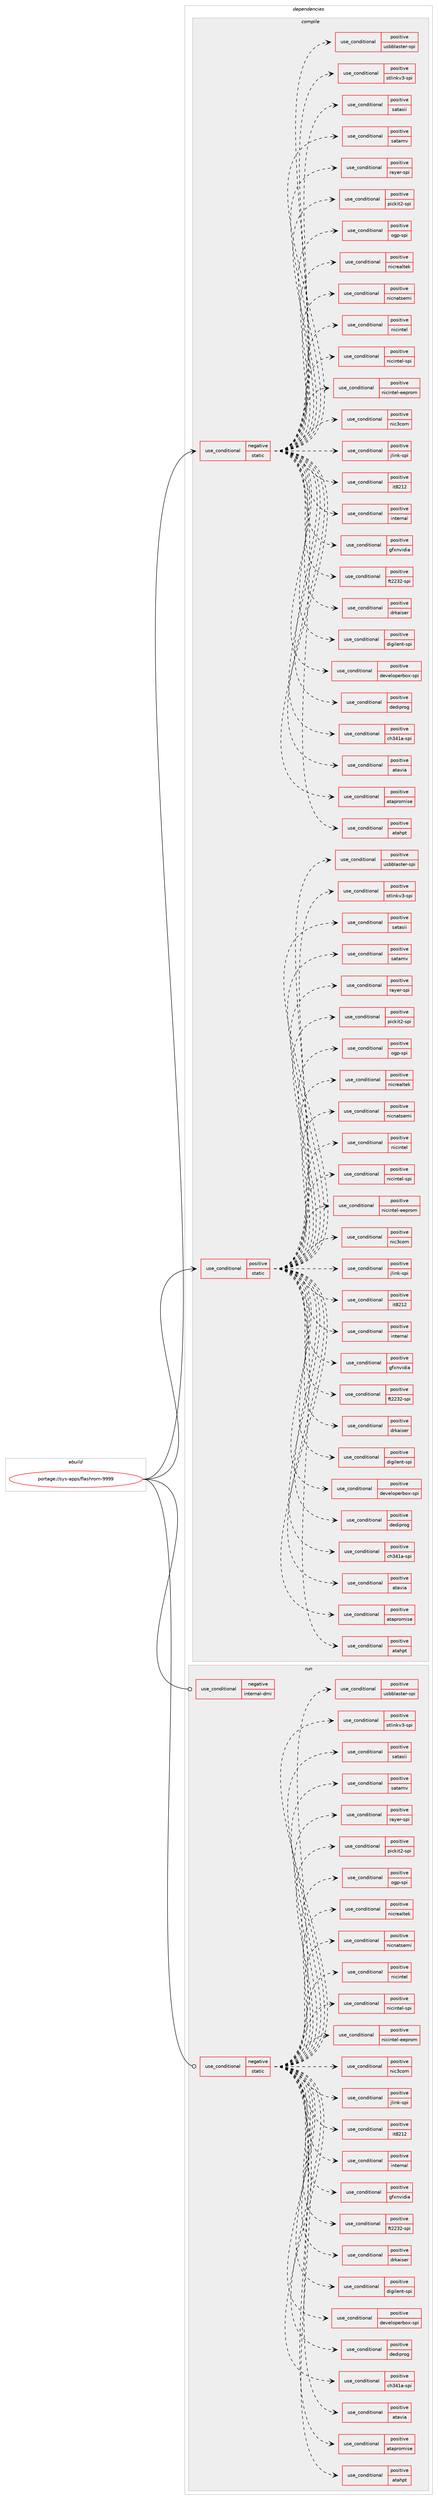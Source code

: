 digraph prolog {

# *************
# Graph options
# *************

newrank=true;
concentrate=true;
compound=true;
graph [rankdir=LR,fontname=Helvetica,fontsize=10,ranksep=1.5];#, ranksep=2.5, nodesep=0.2];
edge  [arrowhead=vee];
node  [fontname=Helvetica,fontsize=10];

# **********
# The ebuild
# **********

subgraph cluster_leftcol {
color=gray;
rank=same;
label=<<i>ebuild</i>>;
id [label="portage://sys-apps/flashrom-9999", color=red, width=4, href="../sys-apps/flashrom-9999.svg"];
}

# ****************
# The dependencies
# ****************

subgraph cluster_midcol {
color=gray;
label=<<i>dependencies</i>>;
subgraph cluster_compile {
fillcolor="#eeeeee";
style=filled;
label=<<i>compile</i>>;
subgraph cond219 {
dependency414 [label=<<TABLE BORDER="0" CELLBORDER="1" CELLSPACING="0" CELLPADDING="4"><TR><TD ROWSPAN="3" CELLPADDING="10">use_conditional</TD></TR><TR><TD>negative</TD></TR><TR><TD>static</TD></TR></TABLE>>, shape=none, color=red];
subgraph cond220 {
dependency415 [label=<<TABLE BORDER="0" CELLBORDER="1" CELLSPACING="0" CELLPADDING="4"><TR><TD ROWSPAN="3" CELLPADDING="10">use_conditional</TD></TR><TR><TD>positive</TD></TR><TR><TD>atahpt</TD></TR></TABLE>>, shape=none, color=red];
# *** BEGIN UNKNOWN DEPENDENCY TYPE (TODO) ***
# dependency415 -> package_dependency(portage://sys-apps/flashrom-9999,install,no,sys-apps,pciutils,none,[,,],[],[])
# *** END UNKNOWN DEPENDENCY TYPE (TODO) ***

}
dependency414:e -> dependency415:w [weight=20,style="dashed",arrowhead="vee"];
subgraph cond221 {
dependency416 [label=<<TABLE BORDER="0" CELLBORDER="1" CELLSPACING="0" CELLPADDING="4"><TR><TD ROWSPAN="3" CELLPADDING="10">use_conditional</TD></TR><TR><TD>positive</TD></TR><TR><TD>atapromise</TD></TR></TABLE>>, shape=none, color=red];
# *** BEGIN UNKNOWN DEPENDENCY TYPE (TODO) ***
# dependency416 -> package_dependency(portage://sys-apps/flashrom-9999,install,no,sys-apps,pciutils,none,[,,],[],[])
# *** END UNKNOWN DEPENDENCY TYPE (TODO) ***

}
dependency414:e -> dependency416:w [weight=20,style="dashed",arrowhead="vee"];
subgraph cond222 {
dependency417 [label=<<TABLE BORDER="0" CELLBORDER="1" CELLSPACING="0" CELLPADDING="4"><TR><TD ROWSPAN="3" CELLPADDING="10">use_conditional</TD></TR><TR><TD>positive</TD></TR><TR><TD>atavia</TD></TR></TABLE>>, shape=none, color=red];
# *** BEGIN UNKNOWN DEPENDENCY TYPE (TODO) ***
# dependency417 -> package_dependency(portage://sys-apps/flashrom-9999,install,no,sys-apps,pciutils,none,[,,],[],[])
# *** END UNKNOWN DEPENDENCY TYPE (TODO) ***

}
dependency414:e -> dependency417:w [weight=20,style="dashed",arrowhead="vee"];
subgraph cond223 {
dependency418 [label=<<TABLE BORDER="0" CELLBORDER="1" CELLSPACING="0" CELLPADDING="4"><TR><TD ROWSPAN="3" CELLPADDING="10">use_conditional</TD></TR><TR><TD>positive</TD></TR><TR><TD>ch341a-spi</TD></TR></TABLE>>, shape=none, color=red];
# *** BEGIN UNKNOWN DEPENDENCY TYPE (TODO) ***
# dependency418 -> package_dependency(portage://sys-apps/flashrom-9999,install,no,virtual,libusb,none,[,,],[slot(1)],[])
# *** END UNKNOWN DEPENDENCY TYPE (TODO) ***

}
dependency414:e -> dependency418:w [weight=20,style="dashed",arrowhead="vee"];
subgraph cond224 {
dependency419 [label=<<TABLE BORDER="0" CELLBORDER="1" CELLSPACING="0" CELLPADDING="4"><TR><TD ROWSPAN="3" CELLPADDING="10">use_conditional</TD></TR><TR><TD>positive</TD></TR><TR><TD>dediprog</TD></TR></TABLE>>, shape=none, color=red];
# *** BEGIN UNKNOWN DEPENDENCY TYPE (TODO) ***
# dependency419 -> package_dependency(portage://sys-apps/flashrom-9999,install,no,virtual,libusb,none,[,,],[slot(1)],[])
# *** END UNKNOWN DEPENDENCY TYPE (TODO) ***

}
dependency414:e -> dependency419:w [weight=20,style="dashed",arrowhead="vee"];
subgraph cond225 {
dependency420 [label=<<TABLE BORDER="0" CELLBORDER="1" CELLSPACING="0" CELLPADDING="4"><TR><TD ROWSPAN="3" CELLPADDING="10">use_conditional</TD></TR><TR><TD>positive</TD></TR><TR><TD>developerbox-spi</TD></TR></TABLE>>, shape=none, color=red];
# *** BEGIN UNKNOWN DEPENDENCY TYPE (TODO) ***
# dependency420 -> package_dependency(portage://sys-apps/flashrom-9999,install,no,virtual,libusb,none,[,,],[slot(1)],[])
# *** END UNKNOWN DEPENDENCY TYPE (TODO) ***

}
dependency414:e -> dependency420:w [weight=20,style="dashed",arrowhead="vee"];
subgraph cond226 {
dependency421 [label=<<TABLE BORDER="0" CELLBORDER="1" CELLSPACING="0" CELLPADDING="4"><TR><TD ROWSPAN="3" CELLPADDING="10">use_conditional</TD></TR><TR><TD>positive</TD></TR><TR><TD>digilent-spi</TD></TR></TABLE>>, shape=none, color=red];
# *** BEGIN UNKNOWN DEPENDENCY TYPE (TODO) ***
# dependency421 -> package_dependency(portage://sys-apps/flashrom-9999,install,no,virtual,libusb,none,[,,],[slot(1)],[])
# *** END UNKNOWN DEPENDENCY TYPE (TODO) ***

}
dependency414:e -> dependency421:w [weight=20,style="dashed",arrowhead="vee"];
subgraph cond227 {
dependency422 [label=<<TABLE BORDER="0" CELLBORDER="1" CELLSPACING="0" CELLPADDING="4"><TR><TD ROWSPAN="3" CELLPADDING="10">use_conditional</TD></TR><TR><TD>positive</TD></TR><TR><TD>drkaiser</TD></TR></TABLE>>, shape=none, color=red];
# *** BEGIN UNKNOWN DEPENDENCY TYPE (TODO) ***
# dependency422 -> package_dependency(portage://sys-apps/flashrom-9999,install,no,sys-apps,pciutils,none,[,,],[],[])
# *** END UNKNOWN DEPENDENCY TYPE (TODO) ***

}
dependency414:e -> dependency422:w [weight=20,style="dashed",arrowhead="vee"];
subgraph cond228 {
dependency423 [label=<<TABLE BORDER="0" CELLBORDER="1" CELLSPACING="0" CELLPADDING="4"><TR><TD ROWSPAN="3" CELLPADDING="10">use_conditional</TD></TR><TR><TD>positive</TD></TR><TR><TD>ft2232-spi</TD></TR></TABLE>>, shape=none, color=red];
# *** BEGIN UNKNOWN DEPENDENCY TYPE (TODO) ***
# dependency423 -> package_dependency(portage://sys-apps/flashrom-9999,install,no,dev-embedded,libftdi,none,[,,],[slot(1),equal],[])
# *** END UNKNOWN DEPENDENCY TYPE (TODO) ***

}
dependency414:e -> dependency423:w [weight=20,style="dashed",arrowhead="vee"];
subgraph cond229 {
dependency424 [label=<<TABLE BORDER="0" CELLBORDER="1" CELLSPACING="0" CELLPADDING="4"><TR><TD ROWSPAN="3" CELLPADDING="10">use_conditional</TD></TR><TR><TD>positive</TD></TR><TR><TD>gfxnvidia</TD></TR></TABLE>>, shape=none, color=red];
# *** BEGIN UNKNOWN DEPENDENCY TYPE (TODO) ***
# dependency424 -> package_dependency(portage://sys-apps/flashrom-9999,install,no,sys-apps,pciutils,none,[,,],[],[])
# *** END UNKNOWN DEPENDENCY TYPE (TODO) ***

}
dependency414:e -> dependency424:w [weight=20,style="dashed",arrowhead="vee"];
subgraph cond230 {
dependency425 [label=<<TABLE BORDER="0" CELLBORDER="1" CELLSPACING="0" CELLPADDING="4"><TR><TD ROWSPAN="3" CELLPADDING="10">use_conditional</TD></TR><TR><TD>positive</TD></TR><TR><TD>internal</TD></TR></TABLE>>, shape=none, color=red];
# *** BEGIN UNKNOWN DEPENDENCY TYPE (TODO) ***
# dependency425 -> package_dependency(portage://sys-apps/flashrom-9999,install,no,sys-apps,pciutils,none,[,,],[],[])
# *** END UNKNOWN DEPENDENCY TYPE (TODO) ***

}
dependency414:e -> dependency425:w [weight=20,style="dashed",arrowhead="vee"];
subgraph cond231 {
dependency426 [label=<<TABLE BORDER="0" CELLBORDER="1" CELLSPACING="0" CELLPADDING="4"><TR><TD ROWSPAN="3" CELLPADDING="10">use_conditional</TD></TR><TR><TD>positive</TD></TR><TR><TD>it8212</TD></TR></TABLE>>, shape=none, color=red];
# *** BEGIN UNKNOWN DEPENDENCY TYPE (TODO) ***
# dependency426 -> package_dependency(portage://sys-apps/flashrom-9999,install,no,sys-apps,pciutils,none,[,,],[],[])
# *** END UNKNOWN DEPENDENCY TYPE (TODO) ***

}
dependency414:e -> dependency426:w [weight=20,style="dashed",arrowhead="vee"];
subgraph cond232 {
dependency427 [label=<<TABLE BORDER="0" CELLBORDER="1" CELLSPACING="0" CELLPADDING="4"><TR><TD ROWSPAN="3" CELLPADDING="10">use_conditional</TD></TR><TR><TD>positive</TD></TR><TR><TD>jlink-spi</TD></TR></TABLE>>, shape=none, color=red];
# *** BEGIN UNKNOWN DEPENDENCY TYPE (TODO) ***
# dependency427 -> package_dependency(portage://sys-apps/flashrom-9999,install,no,dev-embedded,libjaylink,none,[,,],[],[])
# *** END UNKNOWN DEPENDENCY TYPE (TODO) ***

}
dependency414:e -> dependency427:w [weight=20,style="dashed",arrowhead="vee"];
subgraph cond233 {
dependency428 [label=<<TABLE BORDER="0" CELLBORDER="1" CELLSPACING="0" CELLPADDING="4"><TR><TD ROWSPAN="3" CELLPADDING="10">use_conditional</TD></TR><TR><TD>positive</TD></TR><TR><TD>nic3com</TD></TR></TABLE>>, shape=none, color=red];
# *** BEGIN UNKNOWN DEPENDENCY TYPE (TODO) ***
# dependency428 -> package_dependency(portage://sys-apps/flashrom-9999,install,no,sys-apps,pciutils,none,[,,],[],[])
# *** END UNKNOWN DEPENDENCY TYPE (TODO) ***

}
dependency414:e -> dependency428:w [weight=20,style="dashed",arrowhead="vee"];
subgraph cond234 {
dependency429 [label=<<TABLE BORDER="0" CELLBORDER="1" CELLSPACING="0" CELLPADDING="4"><TR><TD ROWSPAN="3" CELLPADDING="10">use_conditional</TD></TR><TR><TD>positive</TD></TR><TR><TD>nicintel-eeprom</TD></TR></TABLE>>, shape=none, color=red];
# *** BEGIN UNKNOWN DEPENDENCY TYPE (TODO) ***
# dependency429 -> package_dependency(portage://sys-apps/flashrom-9999,install,no,sys-apps,pciutils,none,[,,],[],[])
# *** END UNKNOWN DEPENDENCY TYPE (TODO) ***

}
dependency414:e -> dependency429:w [weight=20,style="dashed",arrowhead="vee"];
subgraph cond235 {
dependency430 [label=<<TABLE BORDER="0" CELLBORDER="1" CELLSPACING="0" CELLPADDING="4"><TR><TD ROWSPAN="3" CELLPADDING="10">use_conditional</TD></TR><TR><TD>positive</TD></TR><TR><TD>nicintel-spi</TD></TR></TABLE>>, shape=none, color=red];
# *** BEGIN UNKNOWN DEPENDENCY TYPE (TODO) ***
# dependency430 -> package_dependency(portage://sys-apps/flashrom-9999,install,no,sys-apps,pciutils,none,[,,],[],[])
# *** END UNKNOWN DEPENDENCY TYPE (TODO) ***

}
dependency414:e -> dependency430:w [weight=20,style="dashed",arrowhead="vee"];
subgraph cond236 {
dependency431 [label=<<TABLE BORDER="0" CELLBORDER="1" CELLSPACING="0" CELLPADDING="4"><TR><TD ROWSPAN="3" CELLPADDING="10">use_conditional</TD></TR><TR><TD>positive</TD></TR><TR><TD>nicintel</TD></TR></TABLE>>, shape=none, color=red];
# *** BEGIN UNKNOWN DEPENDENCY TYPE (TODO) ***
# dependency431 -> package_dependency(portage://sys-apps/flashrom-9999,install,no,sys-apps,pciutils,none,[,,],[],[])
# *** END UNKNOWN DEPENDENCY TYPE (TODO) ***

}
dependency414:e -> dependency431:w [weight=20,style="dashed",arrowhead="vee"];
subgraph cond237 {
dependency432 [label=<<TABLE BORDER="0" CELLBORDER="1" CELLSPACING="0" CELLPADDING="4"><TR><TD ROWSPAN="3" CELLPADDING="10">use_conditional</TD></TR><TR><TD>positive</TD></TR><TR><TD>nicnatsemi</TD></TR></TABLE>>, shape=none, color=red];
# *** BEGIN UNKNOWN DEPENDENCY TYPE (TODO) ***
# dependency432 -> package_dependency(portage://sys-apps/flashrom-9999,install,no,sys-apps,pciutils,none,[,,],[],[])
# *** END UNKNOWN DEPENDENCY TYPE (TODO) ***

}
dependency414:e -> dependency432:w [weight=20,style="dashed",arrowhead="vee"];
subgraph cond238 {
dependency433 [label=<<TABLE BORDER="0" CELLBORDER="1" CELLSPACING="0" CELLPADDING="4"><TR><TD ROWSPAN="3" CELLPADDING="10">use_conditional</TD></TR><TR><TD>positive</TD></TR><TR><TD>nicrealtek</TD></TR></TABLE>>, shape=none, color=red];
# *** BEGIN UNKNOWN DEPENDENCY TYPE (TODO) ***
# dependency433 -> package_dependency(portage://sys-apps/flashrom-9999,install,no,sys-apps,pciutils,none,[,,],[],[])
# *** END UNKNOWN DEPENDENCY TYPE (TODO) ***

}
dependency414:e -> dependency433:w [weight=20,style="dashed",arrowhead="vee"];
subgraph cond239 {
dependency434 [label=<<TABLE BORDER="0" CELLBORDER="1" CELLSPACING="0" CELLPADDING="4"><TR><TD ROWSPAN="3" CELLPADDING="10">use_conditional</TD></TR><TR><TD>positive</TD></TR><TR><TD>ogp-spi</TD></TR></TABLE>>, shape=none, color=red];
# *** BEGIN UNKNOWN DEPENDENCY TYPE (TODO) ***
# dependency434 -> package_dependency(portage://sys-apps/flashrom-9999,install,no,sys-apps,pciutils,none,[,,],[],[])
# *** END UNKNOWN DEPENDENCY TYPE (TODO) ***

}
dependency414:e -> dependency434:w [weight=20,style="dashed",arrowhead="vee"];
subgraph cond240 {
dependency435 [label=<<TABLE BORDER="0" CELLBORDER="1" CELLSPACING="0" CELLPADDING="4"><TR><TD ROWSPAN="3" CELLPADDING="10">use_conditional</TD></TR><TR><TD>positive</TD></TR><TR><TD>pickit2-spi</TD></TR></TABLE>>, shape=none, color=red];
# *** BEGIN UNKNOWN DEPENDENCY TYPE (TODO) ***
# dependency435 -> package_dependency(portage://sys-apps/flashrom-9999,install,no,virtual,libusb,none,[,,],[slot(0)],[])
# *** END UNKNOWN DEPENDENCY TYPE (TODO) ***

}
dependency414:e -> dependency435:w [weight=20,style="dashed",arrowhead="vee"];
subgraph cond241 {
dependency436 [label=<<TABLE BORDER="0" CELLBORDER="1" CELLSPACING="0" CELLPADDING="4"><TR><TD ROWSPAN="3" CELLPADDING="10">use_conditional</TD></TR><TR><TD>positive</TD></TR><TR><TD>rayer-spi</TD></TR></TABLE>>, shape=none, color=red];
# *** BEGIN UNKNOWN DEPENDENCY TYPE (TODO) ***
# dependency436 -> package_dependency(portage://sys-apps/flashrom-9999,install,no,sys-apps,pciutils,none,[,,],[],[])
# *** END UNKNOWN DEPENDENCY TYPE (TODO) ***

}
dependency414:e -> dependency436:w [weight=20,style="dashed",arrowhead="vee"];
subgraph cond242 {
dependency437 [label=<<TABLE BORDER="0" CELLBORDER="1" CELLSPACING="0" CELLPADDING="4"><TR><TD ROWSPAN="3" CELLPADDING="10">use_conditional</TD></TR><TR><TD>positive</TD></TR><TR><TD>satamv</TD></TR></TABLE>>, shape=none, color=red];
# *** BEGIN UNKNOWN DEPENDENCY TYPE (TODO) ***
# dependency437 -> package_dependency(portage://sys-apps/flashrom-9999,install,no,sys-apps,pciutils,none,[,,],[],[])
# *** END UNKNOWN DEPENDENCY TYPE (TODO) ***

}
dependency414:e -> dependency437:w [weight=20,style="dashed",arrowhead="vee"];
subgraph cond243 {
dependency438 [label=<<TABLE BORDER="0" CELLBORDER="1" CELLSPACING="0" CELLPADDING="4"><TR><TD ROWSPAN="3" CELLPADDING="10">use_conditional</TD></TR><TR><TD>positive</TD></TR><TR><TD>satasii</TD></TR></TABLE>>, shape=none, color=red];
# *** BEGIN UNKNOWN DEPENDENCY TYPE (TODO) ***
# dependency438 -> package_dependency(portage://sys-apps/flashrom-9999,install,no,sys-apps,pciutils,none,[,,],[],[])
# *** END UNKNOWN DEPENDENCY TYPE (TODO) ***

}
dependency414:e -> dependency438:w [weight=20,style="dashed",arrowhead="vee"];
subgraph cond244 {
dependency439 [label=<<TABLE BORDER="0" CELLBORDER="1" CELLSPACING="0" CELLPADDING="4"><TR><TD ROWSPAN="3" CELLPADDING="10">use_conditional</TD></TR><TR><TD>positive</TD></TR><TR><TD>stlinkv3-spi</TD></TR></TABLE>>, shape=none, color=red];
# *** BEGIN UNKNOWN DEPENDENCY TYPE (TODO) ***
# dependency439 -> package_dependency(portage://sys-apps/flashrom-9999,install,no,virtual,libusb,none,[,,],[slot(1)],[])
# *** END UNKNOWN DEPENDENCY TYPE (TODO) ***

}
dependency414:e -> dependency439:w [weight=20,style="dashed",arrowhead="vee"];
subgraph cond245 {
dependency440 [label=<<TABLE BORDER="0" CELLBORDER="1" CELLSPACING="0" CELLPADDING="4"><TR><TD ROWSPAN="3" CELLPADDING="10">use_conditional</TD></TR><TR><TD>positive</TD></TR><TR><TD>usbblaster-spi</TD></TR></TABLE>>, shape=none, color=red];
# *** BEGIN UNKNOWN DEPENDENCY TYPE (TODO) ***
# dependency440 -> package_dependency(portage://sys-apps/flashrom-9999,install,no,dev-embedded,libftdi,none,[,,],[slot(1),equal],[])
# *** END UNKNOWN DEPENDENCY TYPE (TODO) ***

}
dependency414:e -> dependency440:w [weight=20,style="dashed",arrowhead="vee"];
}
id:e -> dependency414:w [weight=20,style="solid",arrowhead="vee"];
subgraph cond246 {
dependency441 [label=<<TABLE BORDER="0" CELLBORDER="1" CELLSPACING="0" CELLPADDING="4"><TR><TD ROWSPAN="3" CELLPADDING="10">use_conditional</TD></TR><TR><TD>positive</TD></TR><TR><TD>static</TD></TR></TABLE>>, shape=none, color=red];
subgraph cond247 {
dependency442 [label=<<TABLE BORDER="0" CELLBORDER="1" CELLSPACING="0" CELLPADDING="4"><TR><TD ROWSPAN="3" CELLPADDING="10">use_conditional</TD></TR><TR><TD>positive</TD></TR><TR><TD>atahpt</TD></TR></TABLE>>, shape=none, color=red];
# *** BEGIN UNKNOWN DEPENDENCY TYPE (TODO) ***
# dependency442 -> package_dependency(portage://sys-apps/flashrom-9999,install,no,sys-apps,pciutils,none,[,,],[],[use(enable(static-libs),positive)])
# *** END UNKNOWN DEPENDENCY TYPE (TODO) ***

}
dependency441:e -> dependency442:w [weight=20,style="dashed",arrowhead="vee"];
subgraph cond248 {
dependency443 [label=<<TABLE BORDER="0" CELLBORDER="1" CELLSPACING="0" CELLPADDING="4"><TR><TD ROWSPAN="3" CELLPADDING="10">use_conditional</TD></TR><TR><TD>positive</TD></TR><TR><TD>atapromise</TD></TR></TABLE>>, shape=none, color=red];
# *** BEGIN UNKNOWN DEPENDENCY TYPE (TODO) ***
# dependency443 -> package_dependency(portage://sys-apps/flashrom-9999,install,no,sys-apps,pciutils,none,[,,],[],[use(enable(static-libs),positive)])
# *** END UNKNOWN DEPENDENCY TYPE (TODO) ***

}
dependency441:e -> dependency443:w [weight=20,style="dashed",arrowhead="vee"];
subgraph cond249 {
dependency444 [label=<<TABLE BORDER="0" CELLBORDER="1" CELLSPACING="0" CELLPADDING="4"><TR><TD ROWSPAN="3" CELLPADDING="10">use_conditional</TD></TR><TR><TD>positive</TD></TR><TR><TD>atavia</TD></TR></TABLE>>, shape=none, color=red];
# *** BEGIN UNKNOWN DEPENDENCY TYPE (TODO) ***
# dependency444 -> package_dependency(portage://sys-apps/flashrom-9999,install,no,sys-apps,pciutils,none,[,,],[],[use(enable(static-libs),positive)])
# *** END UNKNOWN DEPENDENCY TYPE (TODO) ***

}
dependency441:e -> dependency444:w [weight=20,style="dashed",arrowhead="vee"];
subgraph cond250 {
dependency445 [label=<<TABLE BORDER="0" CELLBORDER="1" CELLSPACING="0" CELLPADDING="4"><TR><TD ROWSPAN="3" CELLPADDING="10">use_conditional</TD></TR><TR><TD>positive</TD></TR><TR><TD>ch341a-spi</TD></TR></TABLE>>, shape=none, color=red];
# *** BEGIN UNKNOWN DEPENDENCY TYPE (TODO) ***
# dependency445 -> package_dependency(portage://sys-apps/flashrom-9999,install,no,virtual,libusb,none,[,,],[slot(1)],[use(enable(static-libs),positive)])
# *** END UNKNOWN DEPENDENCY TYPE (TODO) ***

}
dependency441:e -> dependency445:w [weight=20,style="dashed",arrowhead="vee"];
subgraph cond251 {
dependency446 [label=<<TABLE BORDER="0" CELLBORDER="1" CELLSPACING="0" CELLPADDING="4"><TR><TD ROWSPAN="3" CELLPADDING="10">use_conditional</TD></TR><TR><TD>positive</TD></TR><TR><TD>dediprog</TD></TR></TABLE>>, shape=none, color=red];
# *** BEGIN UNKNOWN DEPENDENCY TYPE (TODO) ***
# dependency446 -> package_dependency(portage://sys-apps/flashrom-9999,install,no,virtual,libusb,none,[,,],[slot(1)],[use(enable(static-libs),positive)])
# *** END UNKNOWN DEPENDENCY TYPE (TODO) ***

}
dependency441:e -> dependency446:w [weight=20,style="dashed",arrowhead="vee"];
subgraph cond252 {
dependency447 [label=<<TABLE BORDER="0" CELLBORDER="1" CELLSPACING="0" CELLPADDING="4"><TR><TD ROWSPAN="3" CELLPADDING="10">use_conditional</TD></TR><TR><TD>positive</TD></TR><TR><TD>developerbox-spi</TD></TR></TABLE>>, shape=none, color=red];
# *** BEGIN UNKNOWN DEPENDENCY TYPE (TODO) ***
# dependency447 -> package_dependency(portage://sys-apps/flashrom-9999,install,no,virtual,libusb,none,[,,],[slot(1)],[use(enable(static-libs),positive)])
# *** END UNKNOWN DEPENDENCY TYPE (TODO) ***

}
dependency441:e -> dependency447:w [weight=20,style="dashed",arrowhead="vee"];
subgraph cond253 {
dependency448 [label=<<TABLE BORDER="0" CELLBORDER="1" CELLSPACING="0" CELLPADDING="4"><TR><TD ROWSPAN="3" CELLPADDING="10">use_conditional</TD></TR><TR><TD>positive</TD></TR><TR><TD>digilent-spi</TD></TR></TABLE>>, shape=none, color=red];
# *** BEGIN UNKNOWN DEPENDENCY TYPE (TODO) ***
# dependency448 -> package_dependency(portage://sys-apps/flashrom-9999,install,no,virtual,libusb,none,[,,],[slot(1)],[use(enable(static-libs),positive)])
# *** END UNKNOWN DEPENDENCY TYPE (TODO) ***

}
dependency441:e -> dependency448:w [weight=20,style="dashed",arrowhead="vee"];
subgraph cond254 {
dependency449 [label=<<TABLE BORDER="0" CELLBORDER="1" CELLSPACING="0" CELLPADDING="4"><TR><TD ROWSPAN="3" CELLPADDING="10">use_conditional</TD></TR><TR><TD>positive</TD></TR><TR><TD>drkaiser</TD></TR></TABLE>>, shape=none, color=red];
# *** BEGIN UNKNOWN DEPENDENCY TYPE (TODO) ***
# dependency449 -> package_dependency(portage://sys-apps/flashrom-9999,install,no,sys-apps,pciutils,none,[,,],[],[use(enable(static-libs),positive)])
# *** END UNKNOWN DEPENDENCY TYPE (TODO) ***

}
dependency441:e -> dependency449:w [weight=20,style="dashed",arrowhead="vee"];
subgraph cond255 {
dependency450 [label=<<TABLE BORDER="0" CELLBORDER="1" CELLSPACING="0" CELLPADDING="4"><TR><TD ROWSPAN="3" CELLPADDING="10">use_conditional</TD></TR><TR><TD>positive</TD></TR><TR><TD>ft2232-spi</TD></TR></TABLE>>, shape=none, color=red];
# *** BEGIN UNKNOWN DEPENDENCY TYPE (TODO) ***
# dependency450 -> package_dependency(portage://sys-apps/flashrom-9999,install,no,dev-embedded,libftdi,none,[,,],[slot(1),equal],[use(enable(static-libs),positive)])
# *** END UNKNOWN DEPENDENCY TYPE (TODO) ***

}
dependency441:e -> dependency450:w [weight=20,style="dashed",arrowhead="vee"];
subgraph cond256 {
dependency451 [label=<<TABLE BORDER="0" CELLBORDER="1" CELLSPACING="0" CELLPADDING="4"><TR><TD ROWSPAN="3" CELLPADDING="10">use_conditional</TD></TR><TR><TD>positive</TD></TR><TR><TD>gfxnvidia</TD></TR></TABLE>>, shape=none, color=red];
# *** BEGIN UNKNOWN DEPENDENCY TYPE (TODO) ***
# dependency451 -> package_dependency(portage://sys-apps/flashrom-9999,install,no,sys-apps,pciutils,none,[,,],[],[use(enable(static-libs),positive)])
# *** END UNKNOWN DEPENDENCY TYPE (TODO) ***

}
dependency441:e -> dependency451:w [weight=20,style="dashed",arrowhead="vee"];
subgraph cond257 {
dependency452 [label=<<TABLE BORDER="0" CELLBORDER="1" CELLSPACING="0" CELLPADDING="4"><TR><TD ROWSPAN="3" CELLPADDING="10">use_conditional</TD></TR><TR><TD>positive</TD></TR><TR><TD>internal</TD></TR></TABLE>>, shape=none, color=red];
# *** BEGIN UNKNOWN DEPENDENCY TYPE (TODO) ***
# dependency452 -> package_dependency(portage://sys-apps/flashrom-9999,install,no,sys-apps,pciutils,none,[,,],[],[use(enable(static-libs),positive)])
# *** END UNKNOWN DEPENDENCY TYPE (TODO) ***

}
dependency441:e -> dependency452:w [weight=20,style="dashed",arrowhead="vee"];
subgraph cond258 {
dependency453 [label=<<TABLE BORDER="0" CELLBORDER="1" CELLSPACING="0" CELLPADDING="4"><TR><TD ROWSPAN="3" CELLPADDING="10">use_conditional</TD></TR><TR><TD>positive</TD></TR><TR><TD>it8212</TD></TR></TABLE>>, shape=none, color=red];
# *** BEGIN UNKNOWN DEPENDENCY TYPE (TODO) ***
# dependency453 -> package_dependency(portage://sys-apps/flashrom-9999,install,no,sys-apps,pciutils,none,[,,],[],[use(enable(static-libs),positive)])
# *** END UNKNOWN DEPENDENCY TYPE (TODO) ***

}
dependency441:e -> dependency453:w [weight=20,style="dashed",arrowhead="vee"];
subgraph cond259 {
dependency454 [label=<<TABLE BORDER="0" CELLBORDER="1" CELLSPACING="0" CELLPADDING="4"><TR><TD ROWSPAN="3" CELLPADDING="10">use_conditional</TD></TR><TR><TD>positive</TD></TR><TR><TD>jlink-spi</TD></TR></TABLE>>, shape=none, color=red];
# *** BEGIN UNKNOWN DEPENDENCY TYPE (TODO) ***
# dependency454 -> package_dependency(portage://sys-apps/flashrom-9999,install,no,dev-embedded,libjaylink,none,[,,],[],[use(enable(static-libs),positive)])
# *** END UNKNOWN DEPENDENCY TYPE (TODO) ***

}
dependency441:e -> dependency454:w [weight=20,style="dashed",arrowhead="vee"];
subgraph cond260 {
dependency455 [label=<<TABLE BORDER="0" CELLBORDER="1" CELLSPACING="0" CELLPADDING="4"><TR><TD ROWSPAN="3" CELLPADDING="10">use_conditional</TD></TR><TR><TD>positive</TD></TR><TR><TD>nic3com</TD></TR></TABLE>>, shape=none, color=red];
# *** BEGIN UNKNOWN DEPENDENCY TYPE (TODO) ***
# dependency455 -> package_dependency(portage://sys-apps/flashrom-9999,install,no,sys-apps,pciutils,none,[,,],[],[use(enable(static-libs),positive)])
# *** END UNKNOWN DEPENDENCY TYPE (TODO) ***

}
dependency441:e -> dependency455:w [weight=20,style="dashed",arrowhead="vee"];
subgraph cond261 {
dependency456 [label=<<TABLE BORDER="0" CELLBORDER="1" CELLSPACING="0" CELLPADDING="4"><TR><TD ROWSPAN="3" CELLPADDING="10">use_conditional</TD></TR><TR><TD>positive</TD></TR><TR><TD>nicintel-eeprom</TD></TR></TABLE>>, shape=none, color=red];
# *** BEGIN UNKNOWN DEPENDENCY TYPE (TODO) ***
# dependency456 -> package_dependency(portage://sys-apps/flashrom-9999,install,no,sys-apps,pciutils,none,[,,],[],[use(enable(static-libs),positive)])
# *** END UNKNOWN DEPENDENCY TYPE (TODO) ***

}
dependency441:e -> dependency456:w [weight=20,style="dashed",arrowhead="vee"];
subgraph cond262 {
dependency457 [label=<<TABLE BORDER="0" CELLBORDER="1" CELLSPACING="0" CELLPADDING="4"><TR><TD ROWSPAN="3" CELLPADDING="10">use_conditional</TD></TR><TR><TD>positive</TD></TR><TR><TD>nicintel-spi</TD></TR></TABLE>>, shape=none, color=red];
# *** BEGIN UNKNOWN DEPENDENCY TYPE (TODO) ***
# dependency457 -> package_dependency(portage://sys-apps/flashrom-9999,install,no,sys-apps,pciutils,none,[,,],[],[use(enable(static-libs),positive)])
# *** END UNKNOWN DEPENDENCY TYPE (TODO) ***

}
dependency441:e -> dependency457:w [weight=20,style="dashed",arrowhead="vee"];
subgraph cond263 {
dependency458 [label=<<TABLE BORDER="0" CELLBORDER="1" CELLSPACING="0" CELLPADDING="4"><TR><TD ROWSPAN="3" CELLPADDING="10">use_conditional</TD></TR><TR><TD>positive</TD></TR><TR><TD>nicintel</TD></TR></TABLE>>, shape=none, color=red];
# *** BEGIN UNKNOWN DEPENDENCY TYPE (TODO) ***
# dependency458 -> package_dependency(portage://sys-apps/flashrom-9999,install,no,sys-apps,pciutils,none,[,,],[],[use(enable(static-libs),positive)])
# *** END UNKNOWN DEPENDENCY TYPE (TODO) ***

}
dependency441:e -> dependency458:w [weight=20,style="dashed",arrowhead="vee"];
subgraph cond264 {
dependency459 [label=<<TABLE BORDER="0" CELLBORDER="1" CELLSPACING="0" CELLPADDING="4"><TR><TD ROWSPAN="3" CELLPADDING="10">use_conditional</TD></TR><TR><TD>positive</TD></TR><TR><TD>nicnatsemi</TD></TR></TABLE>>, shape=none, color=red];
# *** BEGIN UNKNOWN DEPENDENCY TYPE (TODO) ***
# dependency459 -> package_dependency(portage://sys-apps/flashrom-9999,install,no,sys-apps,pciutils,none,[,,],[],[use(enable(static-libs),positive)])
# *** END UNKNOWN DEPENDENCY TYPE (TODO) ***

}
dependency441:e -> dependency459:w [weight=20,style="dashed",arrowhead="vee"];
subgraph cond265 {
dependency460 [label=<<TABLE BORDER="0" CELLBORDER="1" CELLSPACING="0" CELLPADDING="4"><TR><TD ROWSPAN="3" CELLPADDING="10">use_conditional</TD></TR><TR><TD>positive</TD></TR><TR><TD>nicrealtek</TD></TR></TABLE>>, shape=none, color=red];
# *** BEGIN UNKNOWN DEPENDENCY TYPE (TODO) ***
# dependency460 -> package_dependency(portage://sys-apps/flashrom-9999,install,no,sys-apps,pciutils,none,[,,],[],[use(enable(static-libs),positive)])
# *** END UNKNOWN DEPENDENCY TYPE (TODO) ***

}
dependency441:e -> dependency460:w [weight=20,style="dashed",arrowhead="vee"];
subgraph cond266 {
dependency461 [label=<<TABLE BORDER="0" CELLBORDER="1" CELLSPACING="0" CELLPADDING="4"><TR><TD ROWSPAN="3" CELLPADDING="10">use_conditional</TD></TR><TR><TD>positive</TD></TR><TR><TD>ogp-spi</TD></TR></TABLE>>, shape=none, color=red];
# *** BEGIN UNKNOWN DEPENDENCY TYPE (TODO) ***
# dependency461 -> package_dependency(portage://sys-apps/flashrom-9999,install,no,sys-apps,pciutils,none,[,,],[],[use(enable(static-libs),positive)])
# *** END UNKNOWN DEPENDENCY TYPE (TODO) ***

}
dependency441:e -> dependency461:w [weight=20,style="dashed",arrowhead="vee"];
subgraph cond267 {
dependency462 [label=<<TABLE BORDER="0" CELLBORDER="1" CELLSPACING="0" CELLPADDING="4"><TR><TD ROWSPAN="3" CELLPADDING="10">use_conditional</TD></TR><TR><TD>positive</TD></TR><TR><TD>pickit2-spi</TD></TR></TABLE>>, shape=none, color=red];
# *** BEGIN UNKNOWN DEPENDENCY TYPE (TODO) ***
# dependency462 -> package_dependency(portage://sys-apps/flashrom-9999,install,no,virtual,libusb,none,[,,],[slot(0)],[use(enable(static-libs),positive)])
# *** END UNKNOWN DEPENDENCY TYPE (TODO) ***

}
dependency441:e -> dependency462:w [weight=20,style="dashed",arrowhead="vee"];
subgraph cond268 {
dependency463 [label=<<TABLE BORDER="0" CELLBORDER="1" CELLSPACING="0" CELLPADDING="4"><TR><TD ROWSPAN="3" CELLPADDING="10">use_conditional</TD></TR><TR><TD>positive</TD></TR><TR><TD>rayer-spi</TD></TR></TABLE>>, shape=none, color=red];
# *** BEGIN UNKNOWN DEPENDENCY TYPE (TODO) ***
# dependency463 -> package_dependency(portage://sys-apps/flashrom-9999,install,no,sys-apps,pciutils,none,[,,],[],[use(enable(static-libs),positive)])
# *** END UNKNOWN DEPENDENCY TYPE (TODO) ***

}
dependency441:e -> dependency463:w [weight=20,style="dashed",arrowhead="vee"];
subgraph cond269 {
dependency464 [label=<<TABLE BORDER="0" CELLBORDER="1" CELLSPACING="0" CELLPADDING="4"><TR><TD ROWSPAN="3" CELLPADDING="10">use_conditional</TD></TR><TR><TD>positive</TD></TR><TR><TD>satamv</TD></TR></TABLE>>, shape=none, color=red];
# *** BEGIN UNKNOWN DEPENDENCY TYPE (TODO) ***
# dependency464 -> package_dependency(portage://sys-apps/flashrom-9999,install,no,sys-apps,pciutils,none,[,,],[],[use(enable(static-libs),positive)])
# *** END UNKNOWN DEPENDENCY TYPE (TODO) ***

}
dependency441:e -> dependency464:w [weight=20,style="dashed",arrowhead="vee"];
subgraph cond270 {
dependency465 [label=<<TABLE BORDER="0" CELLBORDER="1" CELLSPACING="0" CELLPADDING="4"><TR><TD ROWSPAN="3" CELLPADDING="10">use_conditional</TD></TR><TR><TD>positive</TD></TR><TR><TD>satasii</TD></TR></TABLE>>, shape=none, color=red];
# *** BEGIN UNKNOWN DEPENDENCY TYPE (TODO) ***
# dependency465 -> package_dependency(portage://sys-apps/flashrom-9999,install,no,sys-apps,pciutils,none,[,,],[],[use(enable(static-libs),positive)])
# *** END UNKNOWN DEPENDENCY TYPE (TODO) ***

}
dependency441:e -> dependency465:w [weight=20,style="dashed",arrowhead="vee"];
subgraph cond271 {
dependency466 [label=<<TABLE BORDER="0" CELLBORDER="1" CELLSPACING="0" CELLPADDING="4"><TR><TD ROWSPAN="3" CELLPADDING="10">use_conditional</TD></TR><TR><TD>positive</TD></TR><TR><TD>stlinkv3-spi</TD></TR></TABLE>>, shape=none, color=red];
# *** BEGIN UNKNOWN DEPENDENCY TYPE (TODO) ***
# dependency466 -> package_dependency(portage://sys-apps/flashrom-9999,install,no,virtual,libusb,none,[,,],[slot(1)],[use(enable(static-libs),positive)])
# *** END UNKNOWN DEPENDENCY TYPE (TODO) ***

}
dependency441:e -> dependency466:w [weight=20,style="dashed",arrowhead="vee"];
subgraph cond272 {
dependency467 [label=<<TABLE BORDER="0" CELLBORDER="1" CELLSPACING="0" CELLPADDING="4"><TR><TD ROWSPAN="3" CELLPADDING="10">use_conditional</TD></TR><TR><TD>positive</TD></TR><TR><TD>usbblaster-spi</TD></TR></TABLE>>, shape=none, color=red];
# *** BEGIN UNKNOWN DEPENDENCY TYPE (TODO) ***
# dependency467 -> package_dependency(portage://sys-apps/flashrom-9999,install,no,dev-embedded,libftdi,none,[,,],[slot(1),equal],[use(enable(static-libs),positive)])
# *** END UNKNOWN DEPENDENCY TYPE (TODO) ***

}
dependency441:e -> dependency467:w [weight=20,style="dashed",arrowhead="vee"];
}
id:e -> dependency441:w [weight=20,style="solid",arrowhead="vee"];
# *** BEGIN UNKNOWN DEPENDENCY TYPE (TODO) ***
# id -> package_dependency(portage://sys-apps/flashrom-9999,install,no,sys-apps,diffutils,none,[,,],[],[])
# *** END UNKNOWN DEPENDENCY TYPE (TODO) ***

}
subgraph cluster_compileandrun {
fillcolor="#eeeeee";
style=filled;
label=<<i>compile and run</i>>;
}
subgraph cluster_run {
fillcolor="#eeeeee";
style=filled;
label=<<i>run</i>>;
subgraph cond273 {
dependency468 [label=<<TABLE BORDER="0" CELLBORDER="1" CELLSPACING="0" CELLPADDING="4"><TR><TD ROWSPAN="3" CELLPADDING="10">use_conditional</TD></TR><TR><TD>negative</TD></TR><TR><TD>internal-dmi</TD></TR></TABLE>>, shape=none, color=red];
# *** BEGIN UNKNOWN DEPENDENCY TYPE (TODO) ***
# dependency468 -> package_dependency(portage://sys-apps/flashrom-9999,run,no,sys-apps,dmidecode,none,[,,],[],[])
# *** END UNKNOWN DEPENDENCY TYPE (TODO) ***

}
id:e -> dependency468:w [weight=20,style="solid",arrowhead="odot"];
subgraph cond274 {
dependency469 [label=<<TABLE BORDER="0" CELLBORDER="1" CELLSPACING="0" CELLPADDING="4"><TR><TD ROWSPAN="3" CELLPADDING="10">use_conditional</TD></TR><TR><TD>negative</TD></TR><TR><TD>static</TD></TR></TABLE>>, shape=none, color=red];
subgraph cond275 {
dependency470 [label=<<TABLE BORDER="0" CELLBORDER="1" CELLSPACING="0" CELLPADDING="4"><TR><TD ROWSPAN="3" CELLPADDING="10">use_conditional</TD></TR><TR><TD>positive</TD></TR><TR><TD>atahpt</TD></TR></TABLE>>, shape=none, color=red];
# *** BEGIN UNKNOWN DEPENDENCY TYPE (TODO) ***
# dependency470 -> package_dependency(portage://sys-apps/flashrom-9999,run,no,sys-apps,pciutils,none,[,,],[],[])
# *** END UNKNOWN DEPENDENCY TYPE (TODO) ***

}
dependency469:e -> dependency470:w [weight=20,style="dashed",arrowhead="vee"];
subgraph cond276 {
dependency471 [label=<<TABLE BORDER="0" CELLBORDER="1" CELLSPACING="0" CELLPADDING="4"><TR><TD ROWSPAN="3" CELLPADDING="10">use_conditional</TD></TR><TR><TD>positive</TD></TR><TR><TD>atapromise</TD></TR></TABLE>>, shape=none, color=red];
# *** BEGIN UNKNOWN DEPENDENCY TYPE (TODO) ***
# dependency471 -> package_dependency(portage://sys-apps/flashrom-9999,run,no,sys-apps,pciutils,none,[,,],[],[])
# *** END UNKNOWN DEPENDENCY TYPE (TODO) ***

}
dependency469:e -> dependency471:w [weight=20,style="dashed",arrowhead="vee"];
subgraph cond277 {
dependency472 [label=<<TABLE BORDER="0" CELLBORDER="1" CELLSPACING="0" CELLPADDING="4"><TR><TD ROWSPAN="3" CELLPADDING="10">use_conditional</TD></TR><TR><TD>positive</TD></TR><TR><TD>atavia</TD></TR></TABLE>>, shape=none, color=red];
# *** BEGIN UNKNOWN DEPENDENCY TYPE (TODO) ***
# dependency472 -> package_dependency(portage://sys-apps/flashrom-9999,run,no,sys-apps,pciutils,none,[,,],[],[])
# *** END UNKNOWN DEPENDENCY TYPE (TODO) ***

}
dependency469:e -> dependency472:w [weight=20,style="dashed",arrowhead="vee"];
subgraph cond278 {
dependency473 [label=<<TABLE BORDER="0" CELLBORDER="1" CELLSPACING="0" CELLPADDING="4"><TR><TD ROWSPAN="3" CELLPADDING="10">use_conditional</TD></TR><TR><TD>positive</TD></TR><TR><TD>ch341a-spi</TD></TR></TABLE>>, shape=none, color=red];
# *** BEGIN UNKNOWN DEPENDENCY TYPE (TODO) ***
# dependency473 -> package_dependency(portage://sys-apps/flashrom-9999,run,no,virtual,libusb,none,[,,],[slot(1)],[])
# *** END UNKNOWN DEPENDENCY TYPE (TODO) ***

}
dependency469:e -> dependency473:w [weight=20,style="dashed",arrowhead="vee"];
subgraph cond279 {
dependency474 [label=<<TABLE BORDER="0" CELLBORDER="1" CELLSPACING="0" CELLPADDING="4"><TR><TD ROWSPAN="3" CELLPADDING="10">use_conditional</TD></TR><TR><TD>positive</TD></TR><TR><TD>dediprog</TD></TR></TABLE>>, shape=none, color=red];
# *** BEGIN UNKNOWN DEPENDENCY TYPE (TODO) ***
# dependency474 -> package_dependency(portage://sys-apps/flashrom-9999,run,no,virtual,libusb,none,[,,],[slot(1)],[])
# *** END UNKNOWN DEPENDENCY TYPE (TODO) ***

}
dependency469:e -> dependency474:w [weight=20,style="dashed",arrowhead="vee"];
subgraph cond280 {
dependency475 [label=<<TABLE BORDER="0" CELLBORDER="1" CELLSPACING="0" CELLPADDING="4"><TR><TD ROWSPAN="3" CELLPADDING="10">use_conditional</TD></TR><TR><TD>positive</TD></TR><TR><TD>developerbox-spi</TD></TR></TABLE>>, shape=none, color=red];
# *** BEGIN UNKNOWN DEPENDENCY TYPE (TODO) ***
# dependency475 -> package_dependency(portage://sys-apps/flashrom-9999,run,no,virtual,libusb,none,[,,],[slot(1)],[])
# *** END UNKNOWN DEPENDENCY TYPE (TODO) ***

}
dependency469:e -> dependency475:w [weight=20,style="dashed",arrowhead="vee"];
subgraph cond281 {
dependency476 [label=<<TABLE BORDER="0" CELLBORDER="1" CELLSPACING="0" CELLPADDING="4"><TR><TD ROWSPAN="3" CELLPADDING="10">use_conditional</TD></TR><TR><TD>positive</TD></TR><TR><TD>digilent-spi</TD></TR></TABLE>>, shape=none, color=red];
# *** BEGIN UNKNOWN DEPENDENCY TYPE (TODO) ***
# dependency476 -> package_dependency(portage://sys-apps/flashrom-9999,run,no,virtual,libusb,none,[,,],[slot(1)],[])
# *** END UNKNOWN DEPENDENCY TYPE (TODO) ***

}
dependency469:e -> dependency476:w [weight=20,style="dashed",arrowhead="vee"];
subgraph cond282 {
dependency477 [label=<<TABLE BORDER="0" CELLBORDER="1" CELLSPACING="0" CELLPADDING="4"><TR><TD ROWSPAN="3" CELLPADDING="10">use_conditional</TD></TR><TR><TD>positive</TD></TR><TR><TD>drkaiser</TD></TR></TABLE>>, shape=none, color=red];
# *** BEGIN UNKNOWN DEPENDENCY TYPE (TODO) ***
# dependency477 -> package_dependency(portage://sys-apps/flashrom-9999,run,no,sys-apps,pciutils,none,[,,],[],[])
# *** END UNKNOWN DEPENDENCY TYPE (TODO) ***

}
dependency469:e -> dependency477:w [weight=20,style="dashed",arrowhead="vee"];
subgraph cond283 {
dependency478 [label=<<TABLE BORDER="0" CELLBORDER="1" CELLSPACING="0" CELLPADDING="4"><TR><TD ROWSPAN="3" CELLPADDING="10">use_conditional</TD></TR><TR><TD>positive</TD></TR><TR><TD>ft2232-spi</TD></TR></TABLE>>, shape=none, color=red];
# *** BEGIN UNKNOWN DEPENDENCY TYPE (TODO) ***
# dependency478 -> package_dependency(portage://sys-apps/flashrom-9999,run,no,dev-embedded,libftdi,none,[,,],[slot(1),equal],[])
# *** END UNKNOWN DEPENDENCY TYPE (TODO) ***

}
dependency469:e -> dependency478:w [weight=20,style="dashed",arrowhead="vee"];
subgraph cond284 {
dependency479 [label=<<TABLE BORDER="0" CELLBORDER="1" CELLSPACING="0" CELLPADDING="4"><TR><TD ROWSPAN="3" CELLPADDING="10">use_conditional</TD></TR><TR><TD>positive</TD></TR><TR><TD>gfxnvidia</TD></TR></TABLE>>, shape=none, color=red];
# *** BEGIN UNKNOWN DEPENDENCY TYPE (TODO) ***
# dependency479 -> package_dependency(portage://sys-apps/flashrom-9999,run,no,sys-apps,pciutils,none,[,,],[],[])
# *** END UNKNOWN DEPENDENCY TYPE (TODO) ***

}
dependency469:e -> dependency479:w [weight=20,style="dashed",arrowhead="vee"];
subgraph cond285 {
dependency480 [label=<<TABLE BORDER="0" CELLBORDER="1" CELLSPACING="0" CELLPADDING="4"><TR><TD ROWSPAN="3" CELLPADDING="10">use_conditional</TD></TR><TR><TD>positive</TD></TR><TR><TD>internal</TD></TR></TABLE>>, shape=none, color=red];
# *** BEGIN UNKNOWN DEPENDENCY TYPE (TODO) ***
# dependency480 -> package_dependency(portage://sys-apps/flashrom-9999,run,no,sys-apps,pciutils,none,[,,],[],[])
# *** END UNKNOWN DEPENDENCY TYPE (TODO) ***

}
dependency469:e -> dependency480:w [weight=20,style="dashed",arrowhead="vee"];
subgraph cond286 {
dependency481 [label=<<TABLE BORDER="0" CELLBORDER="1" CELLSPACING="0" CELLPADDING="4"><TR><TD ROWSPAN="3" CELLPADDING="10">use_conditional</TD></TR><TR><TD>positive</TD></TR><TR><TD>it8212</TD></TR></TABLE>>, shape=none, color=red];
# *** BEGIN UNKNOWN DEPENDENCY TYPE (TODO) ***
# dependency481 -> package_dependency(portage://sys-apps/flashrom-9999,run,no,sys-apps,pciutils,none,[,,],[],[])
# *** END UNKNOWN DEPENDENCY TYPE (TODO) ***

}
dependency469:e -> dependency481:w [weight=20,style="dashed",arrowhead="vee"];
subgraph cond287 {
dependency482 [label=<<TABLE BORDER="0" CELLBORDER="1" CELLSPACING="0" CELLPADDING="4"><TR><TD ROWSPAN="3" CELLPADDING="10">use_conditional</TD></TR><TR><TD>positive</TD></TR><TR><TD>jlink-spi</TD></TR></TABLE>>, shape=none, color=red];
# *** BEGIN UNKNOWN DEPENDENCY TYPE (TODO) ***
# dependency482 -> package_dependency(portage://sys-apps/flashrom-9999,run,no,dev-embedded,libjaylink,none,[,,],[],[])
# *** END UNKNOWN DEPENDENCY TYPE (TODO) ***

}
dependency469:e -> dependency482:w [weight=20,style="dashed",arrowhead="vee"];
subgraph cond288 {
dependency483 [label=<<TABLE BORDER="0" CELLBORDER="1" CELLSPACING="0" CELLPADDING="4"><TR><TD ROWSPAN="3" CELLPADDING="10">use_conditional</TD></TR><TR><TD>positive</TD></TR><TR><TD>nic3com</TD></TR></TABLE>>, shape=none, color=red];
# *** BEGIN UNKNOWN DEPENDENCY TYPE (TODO) ***
# dependency483 -> package_dependency(portage://sys-apps/flashrom-9999,run,no,sys-apps,pciutils,none,[,,],[],[])
# *** END UNKNOWN DEPENDENCY TYPE (TODO) ***

}
dependency469:e -> dependency483:w [weight=20,style="dashed",arrowhead="vee"];
subgraph cond289 {
dependency484 [label=<<TABLE BORDER="0" CELLBORDER="1" CELLSPACING="0" CELLPADDING="4"><TR><TD ROWSPAN="3" CELLPADDING="10">use_conditional</TD></TR><TR><TD>positive</TD></TR><TR><TD>nicintel-eeprom</TD></TR></TABLE>>, shape=none, color=red];
# *** BEGIN UNKNOWN DEPENDENCY TYPE (TODO) ***
# dependency484 -> package_dependency(portage://sys-apps/flashrom-9999,run,no,sys-apps,pciutils,none,[,,],[],[])
# *** END UNKNOWN DEPENDENCY TYPE (TODO) ***

}
dependency469:e -> dependency484:w [weight=20,style="dashed",arrowhead="vee"];
subgraph cond290 {
dependency485 [label=<<TABLE BORDER="0" CELLBORDER="1" CELLSPACING="0" CELLPADDING="4"><TR><TD ROWSPAN="3" CELLPADDING="10">use_conditional</TD></TR><TR><TD>positive</TD></TR><TR><TD>nicintel-spi</TD></TR></TABLE>>, shape=none, color=red];
# *** BEGIN UNKNOWN DEPENDENCY TYPE (TODO) ***
# dependency485 -> package_dependency(portage://sys-apps/flashrom-9999,run,no,sys-apps,pciutils,none,[,,],[],[])
# *** END UNKNOWN DEPENDENCY TYPE (TODO) ***

}
dependency469:e -> dependency485:w [weight=20,style="dashed",arrowhead="vee"];
subgraph cond291 {
dependency486 [label=<<TABLE BORDER="0" CELLBORDER="1" CELLSPACING="0" CELLPADDING="4"><TR><TD ROWSPAN="3" CELLPADDING="10">use_conditional</TD></TR><TR><TD>positive</TD></TR><TR><TD>nicintel</TD></TR></TABLE>>, shape=none, color=red];
# *** BEGIN UNKNOWN DEPENDENCY TYPE (TODO) ***
# dependency486 -> package_dependency(portage://sys-apps/flashrom-9999,run,no,sys-apps,pciutils,none,[,,],[],[])
# *** END UNKNOWN DEPENDENCY TYPE (TODO) ***

}
dependency469:e -> dependency486:w [weight=20,style="dashed",arrowhead="vee"];
subgraph cond292 {
dependency487 [label=<<TABLE BORDER="0" CELLBORDER="1" CELLSPACING="0" CELLPADDING="4"><TR><TD ROWSPAN="3" CELLPADDING="10">use_conditional</TD></TR><TR><TD>positive</TD></TR><TR><TD>nicnatsemi</TD></TR></TABLE>>, shape=none, color=red];
# *** BEGIN UNKNOWN DEPENDENCY TYPE (TODO) ***
# dependency487 -> package_dependency(portage://sys-apps/flashrom-9999,run,no,sys-apps,pciutils,none,[,,],[],[])
# *** END UNKNOWN DEPENDENCY TYPE (TODO) ***

}
dependency469:e -> dependency487:w [weight=20,style="dashed",arrowhead="vee"];
subgraph cond293 {
dependency488 [label=<<TABLE BORDER="0" CELLBORDER="1" CELLSPACING="0" CELLPADDING="4"><TR><TD ROWSPAN="3" CELLPADDING="10">use_conditional</TD></TR><TR><TD>positive</TD></TR><TR><TD>nicrealtek</TD></TR></TABLE>>, shape=none, color=red];
# *** BEGIN UNKNOWN DEPENDENCY TYPE (TODO) ***
# dependency488 -> package_dependency(portage://sys-apps/flashrom-9999,run,no,sys-apps,pciutils,none,[,,],[],[])
# *** END UNKNOWN DEPENDENCY TYPE (TODO) ***

}
dependency469:e -> dependency488:w [weight=20,style="dashed",arrowhead="vee"];
subgraph cond294 {
dependency489 [label=<<TABLE BORDER="0" CELLBORDER="1" CELLSPACING="0" CELLPADDING="4"><TR><TD ROWSPAN="3" CELLPADDING="10">use_conditional</TD></TR><TR><TD>positive</TD></TR><TR><TD>ogp-spi</TD></TR></TABLE>>, shape=none, color=red];
# *** BEGIN UNKNOWN DEPENDENCY TYPE (TODO) ***
# dependency489 -> package_dependency(portage://sys-apps/flashrom-9999,run,no,sys-apps,pciutils,none,[,,],[],[])
# *** END UNKNOWN DEPENDENCY TYPE (TODO) ***

}
dependency469:e -> dependency489:w [weight=20,style="dashed",arrowhead="vee"];
subgraph cond295 {
dependency490 [label=<<TABLE BORDER="0" CELLBORDER="1" CELLSPACING="0" CELLPADDING="4"><TR><TD ROWSPAN="3" CELLPADDING="10">use_conditional</TD></TR><TR><TD>positive</TD></TR><TR><TD>pickit2-spi</TD></TR></TABLE>>, shape=none, color=red];
# *** BEGIN UNKNOWN DEPENDENCY TYPE (TODO) ***
# dependency490 -> package_dependency(portage://sys-apps/flashrom-9999,run,no,virtual,libusb,none,[,,],[slot(0)],[])
# *** END UNKNOWN DEPENDENCY TYPE (TODO) ***

}
dependency469:e -> dependency490:w [weight=20,style="dashed",arrowhead="vee"];
subgraph cond296 {
dependency491 [label=<<TABLE BORDER="0" CELLBORDER="1" CELLSPACING="0" CELLPADDING="4"><TR><TD ROWSPAN="3" CELLPADDING="10">use_conditional</TD></TR><TR><TD>positive</TD></TR><TR><TD>rayer-spi</TD></TR></TABLE>>, shape=none, color=red];
# *** BEGIN UNKNOWN DEPENDENCY TYPE (TODO) ***
# dependency491 -> package_dependency(portage://sys-apps/flashrom-9999,run,no,sys-apps,pciutils,none,[,,],[],[])
# *** END UNKNOWN DEPENDENCY TYPE (TODO) ***

}
dependency469:e -> dependency491:w [weight=20,style="dashed",arrowhead="vee"];
subgraph cond297 {
dependency492 [label=<<TABLE BORDER="0" CELLBORDER="1" CELLSPACING="0" CELLPADDING="4"><TR><TD ROWSPAN="3" CELLPADDING="10">use_conditional</TD></TR><TR><TD>positive</TD></TR><TR><TD>satamv</TD></TR></TABLE>>, shape=none, color=red];
# *** BEGIN UNKNOWN DEPENDENCY TYPE (TODO) ***
# dependency492 -> package_dependency(portage://sys-apps/flashrom-9999,run,no,sys-apps,pciutils,none,[,,],[],[])
# *** END UNKNOWN DEPENDENCY TYPE (TODO) ***

}
dependency469:e -> dependency492:w [weight=20,style="dashed",arrowhead="vee"];
subgraph cond298 {
dependency493 [label=<<TABLE BORDER="0" CELLBORDER="1" CELLSPACING="0" CELLPADDING="4"><TR><TD ROWSPAN="3" CELLPADDING="10">use_conditional</TD></TR><TR><TD>positive</TD></TR><TR><TD>satasii</TD></TR></TABLE>>, shape=none, color=red];
# *** BEGIN UNKNOWN DEPENDENCY TYPE (TODO) ***
# dependency493 -> package_dependency(portage://sys-apps/flashrom-9999,run,no,sys-apps,pciutils,none,[,,],[],[])
# *** END UNKNOWN DEPENDENCY TYPE (TODO) ***

}
dependency469:e -> dependency493:w [weight=20,style="dashed",arrowhead="vee"];
subgraph cond299 {
dependency494 [label=<<TABLE BORDER="0" CELLBORDER="1" CELLSPACING="0" CELLPADDING="4"><TR><TD ROWSPAN="3" CELLPADDING="10">use_conditional</TD></TR><TR><TD>positive</TD></TR><TR><TD>stlinkv3-spi</TD></TR></TABLE>>, shape=none, color=red];
# *** BEGIN UNKNOWN DEPENDENCY TYPE (TODO) ***
# dependency494 -> package_dependency(portage://sys-apps/flashrom-9999,run,no,virtual,libusb,none,[,,],[slot(1)],[])
# *** END UNKNOWN DEPENDENCY TYPE (TODO) ***

}
dependency469:e -> dependency494:w [weight=20,style="dashed",arrowhead="vee"];
subgraph cond300 {
dependency495 [label=<<TABLE BORDER="0" CELLBORDER="1" CELLSPACING="0" CELLPADDING="4"><TR><TD ROWSPAN="3" CELLPADDING="10">use_conditional</TD></TR><TR><TD>positive</TD></TR><TR><TD>usbblaster-spi</TD></TR></TABLE>>, shape=none, color=red];
# *** BEGIN UNKNOWN DEPENDENCY TYPE (TODO) ***
# dependency495 -> package_dependency(portage://sys-apps/flashrom-9999,run,no,dev-embedded,libftdi,none,[,,],[slot(1),equal],[])
# *** END UNKNOWN DEPENDENCY TYPE (TODO) ***

}
dependency469:e -> dependency495:w [weight=20,style="dashed",arrowhead="vee"];
}
id:e -> dependency469:w [weight=20,style="solid",arrowhead="odot"];
}
}

# **************
# The candidates
# **************

subgraph cluster_choices {
rank=same;
color=gray;
label=<<i>candidates</i>>;

}

}
